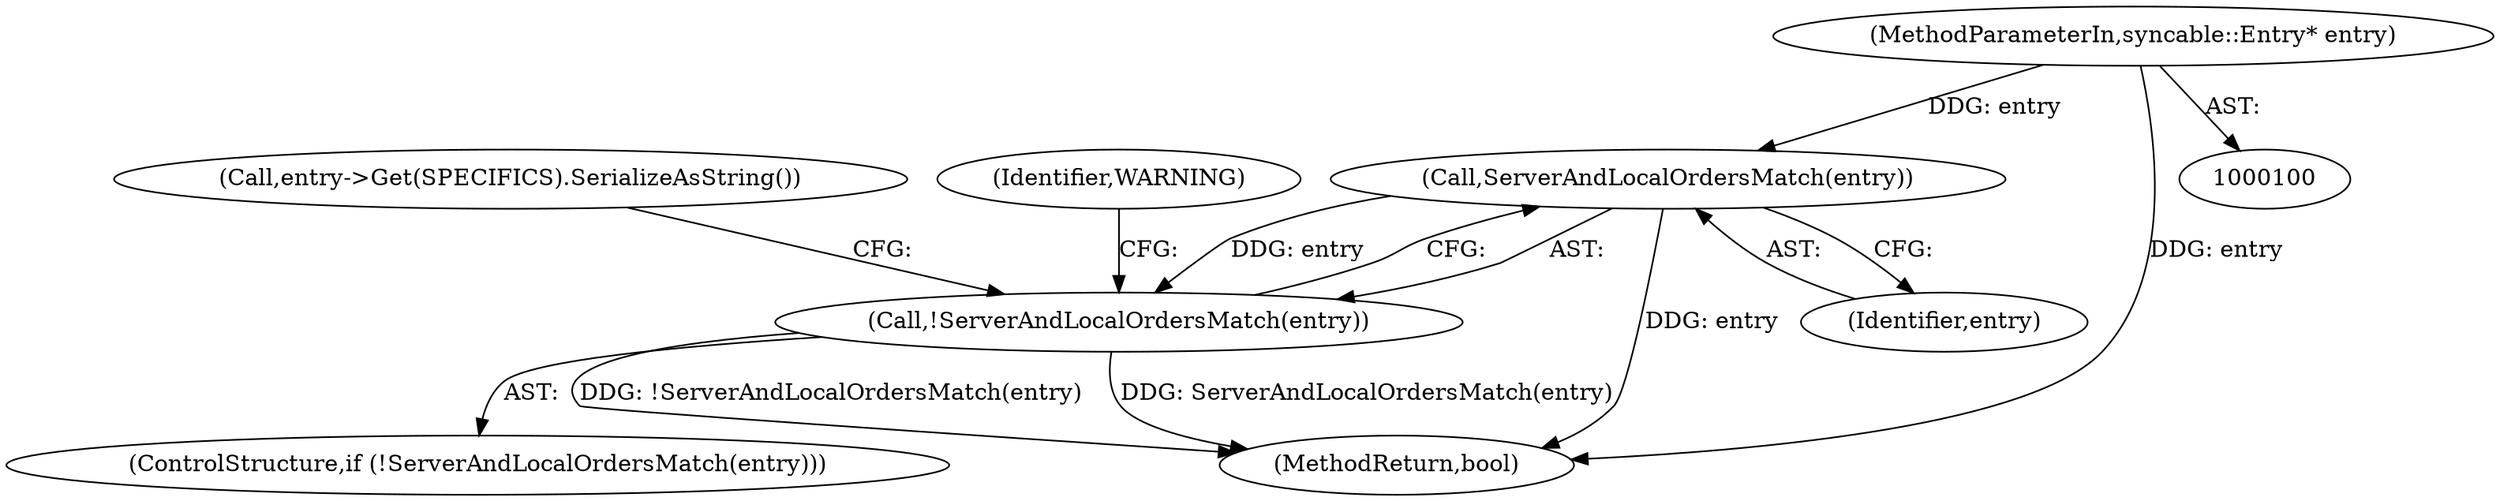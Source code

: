 digraph "0_Chrome_19190765882e272a6a2162c89acdb29110f7e3cf_5@pointer" {
"1000101" [label="(MethodParameterIn,syncable::Entry* entry)"];
"1000167" [label="(Call,ServerAndLocalOrdersMatch(entry))"];
"1000166" [label="(Call,!ServerAndLocalOrdersMatch(entry))"];
"1000167" [label="(Call,ServerAndLocalOrdersMatch(entry))"];
"1000178" [label="(Call,entry->Get(SPECIFICS).SerializeAsString())"];
"1000165" [label="(ControlStructure,if (!ServerAndLocalOrdersMatch(entry)))"];
"1000168" [label="(Identifier,entry)"];
"1000172" [label="(Identifier,WARNING)"];
"1000166" [label="(Call,!ServerAndLocalOrdersMatch(entry))"];
"1000101" [label="(MethodParameterIn,syncable::Entry* entry)"];
"1000211" [label="(MethodReturn,bool)"];
"1000101" -> "1000100"  [label="AST: "];
"1000101" -> "1000211"  [label="DDG: entry"];
"1000101" -> "1000167"  [label="DDG: entry"];
"1000167" -> "1000166"  [label="AST: "];
"1000167" -> "1000168"  [label="CFG: "];
"1000168" -> "1000167"  [label="AST: "];
"1000166" -> "1000167"  [label="CFG: "];
"1000167" -> "1000211"  [label="DDG: entry"];
"1000167" -> "1000166"  [label="DDG: entry"];
"1000166" -> "1000165"  [label="AST: "];
"1000172" -> "1000166"  [label="CFG: "];
"1000178" -> "1000166"  [label="CFG: "];
"1000166" -> "1000211"  [label="DDG: !ServerAndLocalOrdersMatch(entry)"];
"1000166" -> "1000211"  [label="DDG: ServerAndLocalOrdersMatch(entry)"];
}
